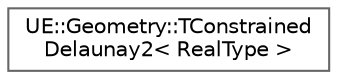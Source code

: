 digraph "Graphical Class Hierarchy"
{
 // INTERACTIVE_SVG=YES
 // LATEX_PDF_SIZE
  bgcolor="transparent";
  edge [fontname=Helvetica,fontsize=10,labelfontname=Helvetica,labelfontsize=10];
  node [fontname=Helvetica,fontsize=10,shape=box,height=0.2,width=0.4];
  rankdir="LR";
  Node0 [id="Node000000",label="UE::Geometry::TConstrained\lDelaunay2\< RealType \>",height=0.2,width=0.4,color="grey40", fillcolor="white", style="filled",URL="$d9/d5a/structUE_1_1Geometry_1_1TConstrainedDelaunay2.html",tooltip="This is a version of FDelaunay (which can also do Constrained Delaunay triangulation),..."];
}
